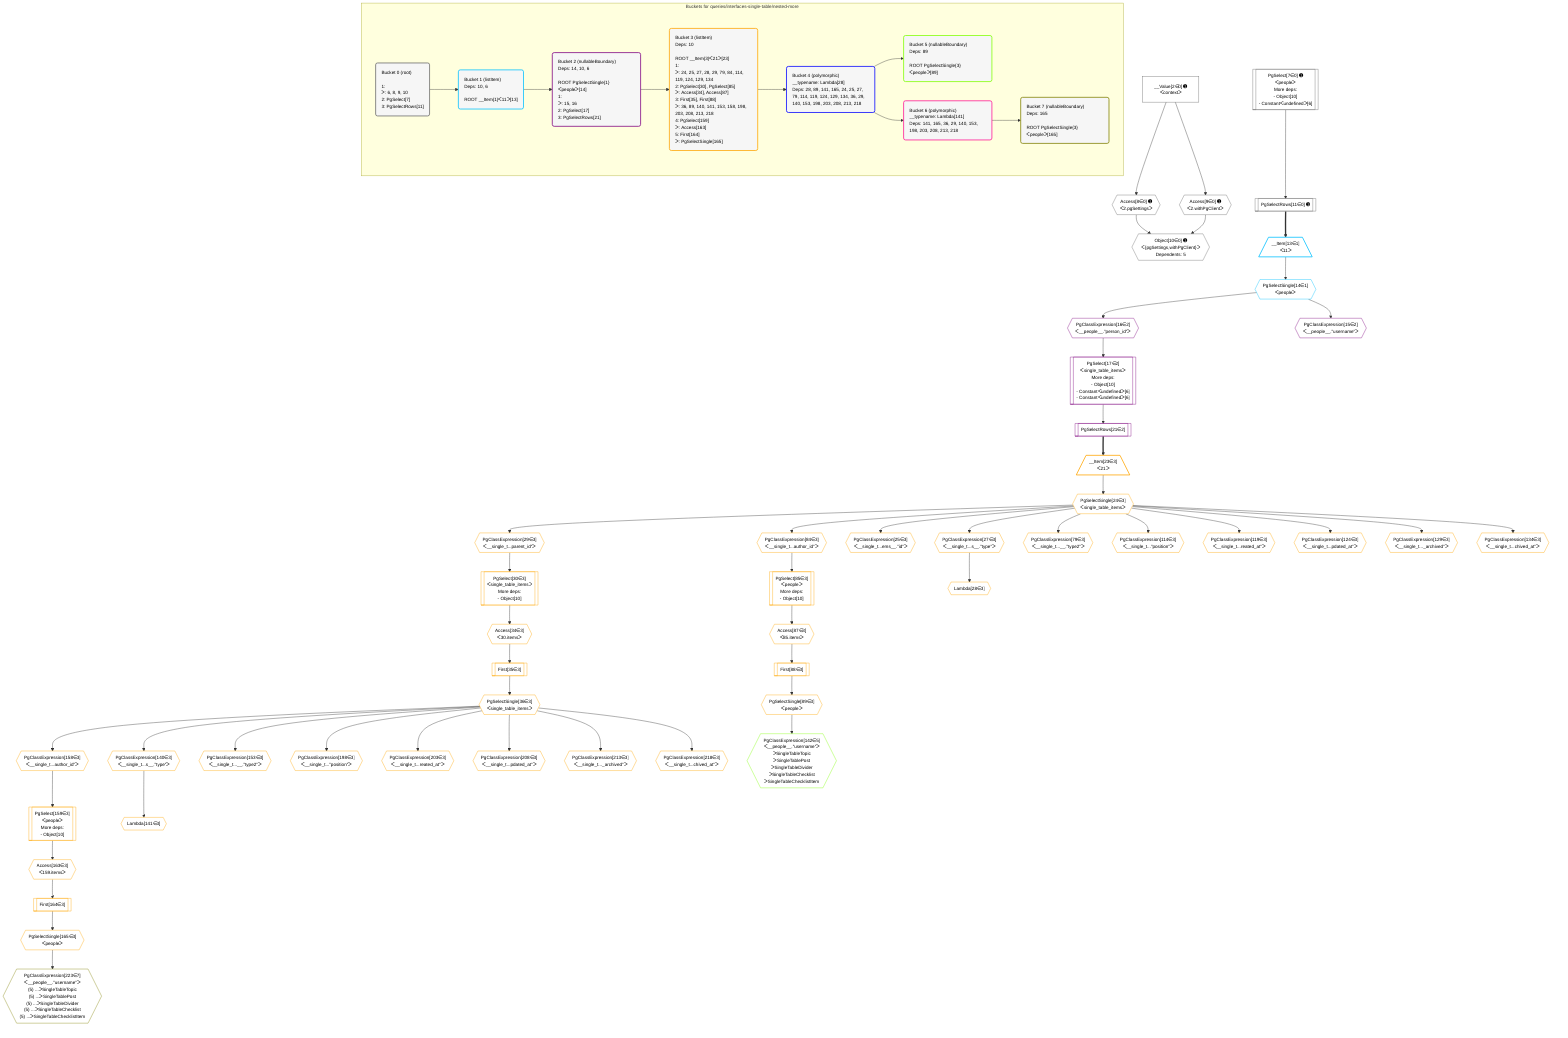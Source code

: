 %%{init: {'themeVariables': { 'fontSize': '12px'}}}%%
graph TD
    classDef path fill:#eee,stroke:#000,color:#000
    classDef plan fill:#fff,stroke-width:1px,color:#000
    classDef itemplan fill:#fff,stroke-width:2px,color:#000
    classDef unbatchedplan fill:#dff,stroke-width:1px,color:#000
    classDef sideeffectplan fill:#fcc,stroke-width:2px,color:#000
    classDef bucket fill:#f6f6f6,color:#000,stroke-width:2px,text-align:left

    subgraph "Buckets for queries/interfaces-single-table/nested-more"
    Bucket0("Bucket 0 (root)<br /><br />1: <br />ᐳ: 6, 8, 9, 10<br />2: PgSelect[7]<br />3: PgSelectRows[11]"):::bucket
    Bucket1("Bucket 1 (listItem)<br />Deps: 10, 6<br /><br />ROOT __Item{1}ᐸ11ᐳ[13]"):::bucket
    Bucket2("Bucket 2 (nullableBoundary)<br />Deps: 14, 10, 6<br /><br />ROOT PgSelectSingle{1}ᐸpeopleᐳ[14]<br />1: <br />ᐳ: 15, 16<br />2: PgSelect[17]<br />3: PgSelectRows[21]"):::bucket
    Bucket3("Bucket 3 (listItem)<br />Deps: 10<br /><br />ROOT __Item{3}ᐸ21ᐳ[23]<br />1: <br />ᐳ: 24, 25, 27, 28, 29, 79, 84, 114, 119, 124, 129, 134<br />2: PgSelect[30], PgSelect[85]<br />ᐳ: Access[34], Access[87]<br />3: First[35], First[88]<br />ᐳ: 36, 89, 140, 141, 153, 158, 198, 203, 208, 213, 218<br />4: PgSelect[159]<br />ᐳ: Access[163]<br />5: First[164]<br />ᐳ: PgSelectSingle[165]"):::bucket
    Bucket4("Bucket 4 (polymorphic)<br />__typename: Lambda[28]<br />Deps: 28, 89, 141, 165, 24, 25, 27, 79, 114, 119, 124, 129, 134, 36, 29, 140, 153, 198, 203, 208, 213, 218"):::bucket
    Bucket5("Bucket 5 (nullableBoundary)<br />Deps: 89<br /><br />ROOT PgSelectSingle{3}ᐸpeopleᐳ[89]"):::bucket
    Bucket6("Bucket 6 (polymorphic)<br />__typename: Lambda[141]<br />Deps: 141, 165, 36, 29, 140, 153, 198, 203, 208, 213, 218"):::bucket
    Bucket7("Bucket 7 (nullableBoundary)<br />Deps: 165<br /><br />ROOT PgSelectSingle{3}ᐸpeopleᐳ[165]"):::bucket
    end
    Bucket0 --> Bucket1
    Bucket1 --> Bucket2
    Bucket2 --> Bucket3
    Bucket3 --> Bucket4
    Bucket4 --> Bucket5 & Bucket6
    Bucket6 --> Bucket7

    %% plan dependencies
    PgSelect7[["PgSelect[7∈0] ➊<br />ᐸpeopleᐳ<br />More deps:<br />- Object[10]<br />- Constantᐸundefinedᐳ[6]"]]:::plan
    Object10{{"Object[10∈0] ➊<br />ᐸ{pgSettings,withPgClient}ᐳ<br />Dependents: 5"}}:::plan
    Access8{{"Access[8∈0] ➊<br />ᐸ2.pgSettingsᐳ"}}:::plan
    Access9{{"Access[9∈0] ➊<br />ᐸ2.withPgClientᐳ"}}:::plan
    Access8 & Access9 --> Object10
    __Value2["__Value[2∈0] ➊<br />ᐸcontextᐳ"]:::plan
    __Value2 --> Access8
    __Value2 --> Access9
    PgSelectRows11[["PgSelectRows[11∈0] ➊"]]:::plan
    PgSelect7 --> PgSelectRows11
    __Item13[/"__Item[13∈1]<br />ᐸ11ᐳ"\]:::itemplan
    PgSelectRows11 ==> __Item13
    PgSelectSingle14{{"PgSelectSingle[14∈1]<br />ᐸpeopleᐳ"}}:::plan
    __Item13 --> PgSelectSingle14
    PgSelect17[["PgSelect[17∈2]<br />ᐸsingle_table_itemsᐳ<br />More deps:<br />- Object[10]<br />- Constantᐸundefinedᐳ[6]<br />- Constantᐸundefinedᐳ[6]"]]:::plan
    PgClassExpression16{{"PgClassExpression[16∈2]<br />ᐸ__people__.”person_id”ᐳ"}}:::plan
    PgClassExpression16 --> PgSelect17
    PgClassExpression15{{"PgClassExpression[15∈2]<br />ᐸ__people__.”username”ᐳ"}}:::plan
    PgSelectSingle14 --> PgClassExpression15
    PgSelectSingle14 --> PgClassExpression16
    PgSelectRows21[["PgSelectRows[21∈2]"]]:::plan
    PgSelect17 --> PgSelectRows21
    PgSelect30[["PgSelect[30∈3]<br />ᐸsingle_table_itemsᐳ<br />More deps:<br />- Object[10]"]]:::plan
    PgClassExpression29{{"PgClassExpression[29∈3]<br />ᐸ__single_t...parent_id”ᐳ"}}:::plan
    PgClassExpression29 --> PgSelect30
    PgSelect85[["PgSelect[85∈3]<br />ᐸpeopleᐳ<br />More deps:<br />- Object[10]"]]:::plan
    PgClassExpression84{{"PgClassExpression[84∈3]<br />ᐸ__single_t...author_id”ᐳ"}}:::plan
    PgClassExpression84 --> PgSelect85
    PgSelect159[["PgSelect[159∈3]<br />ᐸpeopleᐳ<br />More deps:<br />- Object[10]"]]:::plan
    PgClassExpression158{{"PgClassExpression[158∈3]<br />ᐸ__single_t...author_id”ᐳ"}}:::plan
    PgClassExpression158 --> PgSelect159
    __Item23[/"__Item[23∈3]<br />ᐸ21ᐳ"\]:::itemplan
    PgSelectRows21 ==> __Item23
    PgSelectSingle24{{"PgSelectSingle[24∈3]<br />ᐸsingle_table_itemsᐳ"}}:::plan
    __Item23 --> PgSelectSingle24
    PgClassExpression25{{"PgClassExpression[25∈3]<br />ᐸ__single_t...ems__.”id”ᐳ"}}:::plan
    PgSelectSingle24 --> PgClassExpression25
    PgClassExpression27{{"PgClassExpression[27∈3]<br />ᐸ__single_t...s__.”type”ᐳ"}}:::plan
    PgSelectSingle24 --> PgClassExpression27
    Lambda28{{"Lambda[28∈3]"}}:::plan
    PgClassExpression27 --> Lambda28
    PgSelectSingle24 --> PgClassExpression29
    Access34{{"Access[34∈3]<br />ᐸ30.itemsᐳ"}}:::plan
    PgSelect30 --> Access34
    First35[["First[35∈3]"]]:::plan
    Access34 --> First35
    PgSelectSingle36{{"PgSelectSingle[36∈3]<br />ᐸsingle_table_itemsᐳ"}}:::plan
    First35 --> PgSelectSingle36
    PgClassExpression79{{"PgClassExpression[79∈3]<br />ᐸ__single_t...__.”type2”ᐳ"}}:::plan
    PgSelectSingle24 --> PgClassExpression79
    PgSelectSingle24 --> PgClassExpression84
    Access87{{"Access[87∈3]<br />ᐸ85.itemsᐳ"}}:::plan
    PgSelect85 --> Access87
    First88[["First[88∈3]"]]:::plan
    Access87 --> First88
    PgSelectSingle89{{"PgSelectSingle[89∈3]<br />ᐸpeopleᐳ"}}:::plan
    First88 --> PgSelectSingle89
    PgClassExpression114{{"PgClassExpression[114∈3]<br />ᐸ__single_t...”position”ᐳ"}}:::plan
    PgSelectSingle24 --> PgClassExpression114
    PgClassExpression119{{"PgClassExpression[119∈3]<br />ᐸ__single_t...reated_at”ᐳ"}}:::plan
    PgSelectSingle24 --> PgClassExpression119
    PgClassExpression124{{"PgClassExpression[124∈3]<br />ᐸ__single_t...pdated_at”ᐳ"}}:::plan
    PgSelectSingle24 --> PgClassExpression124
    PgClassExpression129{{"PgClassExpression[129∈3]<br />ᐸ__single_t..._archived”ᐳ"}}:::plan
    PgSelectSingle24 --> PgClassExpression129
    PgClassExpression134{{"PgClassExpression[134∈3]<br />ᐸ__single_t...chived_at”ᐳ"}}:::plan
    PgSelectSingle24 --> PgClassExpression134
    PgClassExpression140{{"PgClassExpression[140∈3]<br />ᐸ__single_t...s__.”type”ᐳ"}}:::plan
    PgSelectSingle36 --> PgClassExpression140
    Lambda141{{"Lambda[141∈3]"}}:::plan
    PgClassExpression140 --> Lambda141
    PgClassExpression153{{"PgClassExpression[153∈3]<br />ᐸ__single_t...__.”type2”ᐳ"}}:::plan
    PgSelectSingle36 --> PgClassExpression153
    PgSelectSingle36 --> PgClassExpression158
    Access163{{"Access[163∈3]<br />ᐸ159.itemsᐳ"}}:::plan
    PgSelect159 --> Access163
    First164[["First[164∈3]"]]:::plan
    Access163 --> First164
    PgSelectSingle165{{"PgSelectSingle[165∈3]<br />ᐸpeopleᐳ"}}:::plan
    First164 --> PgSelectSingle165
    PgClassExpression198{{"PgClassExpression[198∈3]<br />ᐸ__single_t...”position”ᐳ"}}:::plan
    PgSelectSingle36 --> PgClassExpression198
    PgClassExpression203{{"PgClassExpression[203∈3]<br />ᐸ__single_t...reated_at”ᐳ"}}:::plan
    PgSelectSingle36 --> PgClassExpression203
    PgClassExpression208{{"PgClassExpression[208∈3]<br />ᐸ__single_t...pdated_at”ᐳ"}}:::plan
    PgSelectSingle36 --> PgClassExpression208
    PgClassExpression213{{"PgClassExpression[213∈3]<br />ᐸ__single_t..._archived”ᐳ"}}:::plan
    PgSelectSingle36 --> PgClassExpression213
    PgClassExpression218{{"PgClassExpression[218∈3]<br />ᐸ__single_t...chived_at”ᐳ"}}:::plan
    PgSelectSingle36 --> PgClassExpression218
    PgClassExpression142{{"PgClassExpression[142∈5]<br />ᐸ__people__.”username”ᐳ<br />ᐳSingleTableTopic<br />ᐳSingleTablePost<br />ᐳSingleTableDivider<br />ᐳSingleTableChecklist<br />ᐳSingleTableChecklistItem"}}:::plan
    PgSelectSingle89 --> PgClassExpression142
    PgClassExpression223{{"PgClassExpression[223∈7]<br />ᐸ__people__.”username”ᐳ<br />(5) ...ᐳSingleTableTopic<br />(5) ...ᐳSingleTablePost<br />(5) ...ᐳSingleTableDivider<br />(5) ...ᐳSingleTableChecklist<br />(5) ...ᐳSingleTableChecklistItem"}}:::plan
    PgSelectSingle165 --> PgClassExpression223

    %% define steps
    classDef bucket0 stroke:#696969
    class Bucket0,__Value2,PgSelect7,Access8,Access9,Object10,PgSelectRows11 bucket0
    classDef bucket1 stroke:#00bfff
    class Bucket1,__Item13,PgSelectSingle14 bucket1
    classDef bucket2 stroke:#7f007f
    class Bucket2,PgClassExpression15,PgClassExpression16,PgSelect17,PgSelectRows21 bucket2
    classDef bucket3 stroke:#ffa500
    class Bucket3,__Item23,PgSelectSingle24,PgClassExpression25,PgClassExpression27,Lambda28,PgClassExpression29,PgSelect30,Access34,First35,PgSelectSingle36,PgClassExpression79,PgClassExpression84,PgSelect85,Access87,First88,PgSelectSingle89,PgClassExpression114,PgClassExpression119,PgClassExpression124,PgClassExpression129,PgClassExpression134,PgClassExpression140,Lambda141,PgClassExpression153,PgClassExpression158,PgSelect159,Access163,First164,PgSelectSingle165,PgClassExpression198,PgClassExpression203,PgClassExpression208,PgClassExpression213,PgClassExpression218 bucket3
    classDef bucket4 stroke:#0000ff
    class Bucket4 bucket4
    classDef bucket5 stroke:#7fff00
    class Bucket5,PgClassExpression142 bucket5
    classDef bucket6 stroke:#ff1493
    class Bucket6 bucket6
    classDef bucket7 stroke:#808000
    class Bucket7,PgClassExpression223 bucket7
